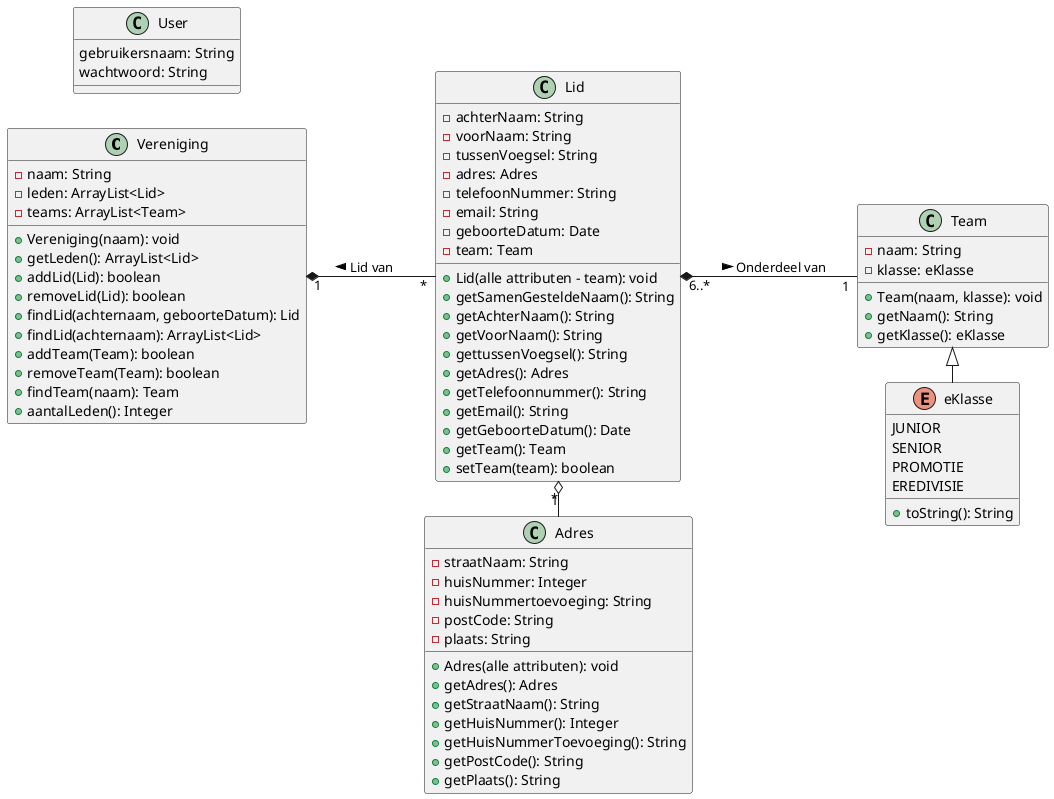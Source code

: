 @startuml
'https://plantuml.com/class-diagram
'!theme materia
left to right direction
class Vereniging {
    -naam: String
    -leden: ArrayList<Lid>
    -teams: ArrayList<Team>
    +Vereniging(naam): void
    +getLeden(): ArrayList<Lid>
    +addLid(Lid): boolean
    +removeLid(Lid): boolean
    +findLid(achternaam, geboorteDatum): Lid
    +findLid(achternaam): ArrayList<Lid>
    +addTeam(Team): boolean
    +removeTeam(Team): boolean
    +findTeam(naam): Team
    +aantalLeden(): Integer
}

class Lid {
    -achterNaam: String
    -voorNaam: String
    -tussenVoegsel: String
    -adres: Adres
    -telefoonNummer: String
    -email: String
    -geboorteDatum: Date
    -team: Team
    +Lid(alle attributen - team): void
    +getSamenGesteldeNaam(): String
    +getAchterNaam(): String
    +getVoorNaam(): String
    +gettussenVoegsel(): String
    +getAdres(): Adres
    +getTelefoonnummer(): String
    +getEmail(): String
    +getGeboorteDatum(): Date
    +getTeam(): Team
    +setTeam(team): boolean
}

class Team {
    -naam: String
    -klasse: eKlasse
    +Team(naam, klasse): void
    +getNaam(): String
    +getKlasse(): eKlasse
}

class Adres {
    -straatNaam: String
    -huisNummer: Integer
    -huisNummertoevoeging: String
    -postCode: String
    -plaats: String
    +Adres(alle attributen): void
    +getAdres(): Adres
    +getStraatNaam(): String
    +getHuisNummer(): Integer
    +getHuisNummerToevoeging(): String
    +getPostCode(): String
    +getPlaats(): String
}

enum eKlasse {
      JUNIOR
      SENIOR
      PROMOTIE
      EREDIVISIE
      +toString(): String
}

class User {
    gebruikersnaam: String
    wachtwoord: String
}

Team <|- eKlasse
Lid "6..*" *-- "1" Team : > Onderdeel van
Vereniging "1" *-- "*" Lid : < Lid van
Lid "*" o- "1" Adres

@enduml